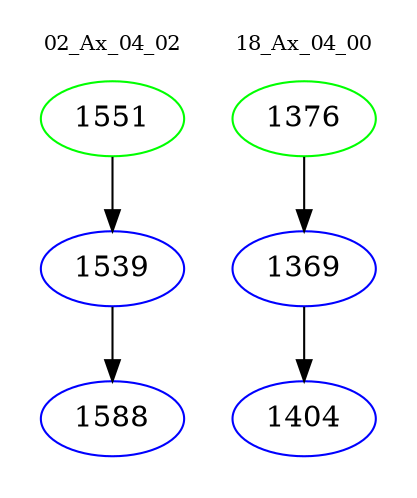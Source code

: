 digraph{
subgraph cluster_0 {
color = white
label = "02_Ax_04_02";
fontsize=10;
T0_1551 [label="1551", color="green"]
T0_1551 -> T0_1539 [color="black"]
T0_1539 [label="1539", color="blue"]
T0_1539 -> T0_1588 [color="black"]
T0_1588 [label="1588", color="blue"]
}
subgraph cluster_1 {
color = white
label = "18_Ax_04_00";
fontsize=10;
T1_1376 [label="1376", color="green"]
T1_1376 -> T1_1369 [color="black"]
T1_1369 [label="1369", color="blue"]
T1_1369 -> T1_1404 [color="black"]
T1_1404 [label="1404", color="blue"]
}
}
